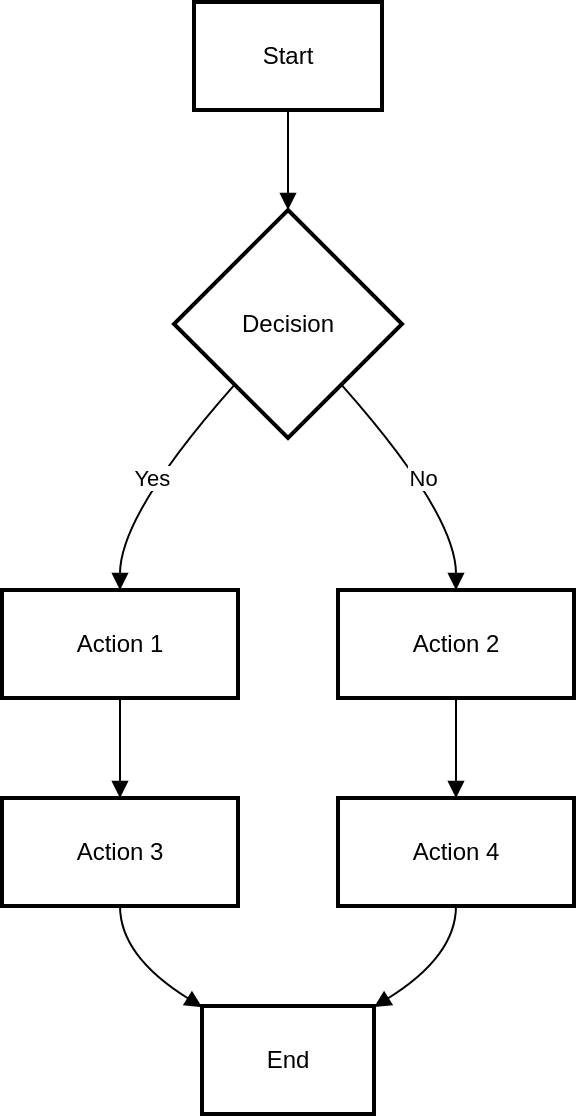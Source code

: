 <mxfile version="26.1.1">
  <diagram name="Página-1" id="W6ICgfqLNFDIw8pke2dL">
    <mxGraphModel>
      <root>
        <mxCell id="0" />
        <mxCell id="1" parent="0" />
        <mxCell id="2" value="Start" style="whiteSpace=wrap;strokeWidth=2;" vertex="1" parent="1">
          <mxGeometry x="104" y="8" width="94" height="54" as="geometry" />
        </mxCell>
        <mxCell id="3" value="Decision" style="rhombus;strokeWidth=2;whiteSpace=wrap;" vertex="1" parent="1">
          <mxGeometry x="94" y="112" width="114" height="114" as="geometry" />
        </mxCell>
        <mxCell id="4" value="Action 1" style="whiteSpace=wrap;strokeWidth=2;" vertex="1" parent="1">
          <mxGeometry x="8" y="302" width="118" height="54" as="geometry" />
        </mxCell>
        <mxCell id="5" value="Action 2" style="whiteSpace=wrap;strokeWidth=2;" vertex="1" parent="1">
          <mxGeometry x="176" y="302" width="118" height="54" as="geometry" />
        </mxCell>
        <mxCell id="6" value="Action 3" style="whiteSpace=wrap;strokeWidth=2;" vertex="1" parent="1">
          <mxGeometry x="8" y="406" width="118" height="54" as="geometry" />
        </mxCell>
        <mxCell id="7" value="Action 4" style="whiteSpace=wrap;strokeWidth=2;" vertex="1" parent="1">
          <mxGeometry x="176" y="406" width="118" height="54" as="geometry" />
        </mxCell>
        <mxCell id="8" value="End" style="whiteSpace=wrap;strokeWidth=2;" vertex="1" parent="1">
          <mxGeometry x="108" y="510" width="86" height="54" as="geometry" />
        </mxCell>
        <mxCell id="9" value="" style="curved=1;startArrow=none;endArrow=block;exitX=0.5;exitY=1;entryX=0.5;entryY=0;" edge="1" parent="1" source="2" target="3">
          <mxGeometry relative="1" as="geometry">
            <Array as="points" />
          </mxGeometry>
        </mxCell>
        <mxCell id="10" value="Yes" style="curved=1;startArrow=none;endArrow=block;exitX=0.06;exitY=1;entryX=0.5;entryY=0;" edge="1" parent="1" source="3" target="4">
          <mxGeometry relative="1" as="geometry">
            <Array as="points">
              <mxPoint x="67" y="264" />
            </Array>
          </mxGeometry>
        </mxCell>
        <mxCell id="11" value="No" style="curved=1;startArrow=none;endArrow=block;exitX=0.94;exitY=1;entryX=0.5;entryY=0;" edge="1" parent="1" source="3" target="5">
          <mxGeometry relative="1" as="geometry">
            <Array as="points">
              <mxPoint x="235" y="264" />
            </Array>
          </mxGeometry>
        </mxCell>
        <mxCell id="12" value="" style="curved=1;startArrow=none;endArrow=block;exitX=0.5;exitY=1;entryX=0.5;entryY=0;" edge="1" parent="1" source="4" target="6">
          <mxGeometry relative="1" as="geometry">
            <Array as="points" />
          </mxGeometry>
        </mxCell>
        <mxCell id="13" value="" style="curved=1;startArrow=none;endArrow=block;exitX=0.5;exitY=1;entryX=0.5;entryY=0;" edge="1" parent="1" source="5" target="7">
          <mxGeometry relative="1" as="geometry">
            <Array as="points" />
          </mxGeometry>
        </mxCell>
        <mxCell id="14" value="" style="curved=1;startArrow=none;endArrow=block;exitX=0.5;exitY=1;entryX=0;entryY=0.01;" edge="1" parent="1" source="6" target="8">
          <mxGeometry relative="1" as="geometry">
            <Array as="points">
              <mxPoint x="67" y="485" />
            </Array>
          </mxGeometry>
        </mxCell>
        <mxCell id="15" value="" style="curved=1;startArrow=none;endArrow=block;exitX=0.5;exitY=1;entryX=1;entryY=0.01;" edge="1" parent="1" source="7" target="8">
          <mxGeometry relative="1" as="geometry">
            <Array as="points">
              <mxPoint x="235" y="485" />
            </Array>
          </mxGeometry>
        </mxCell>
      </root>
    </mxGraphModel>
  </diagram>
</mxfile>
